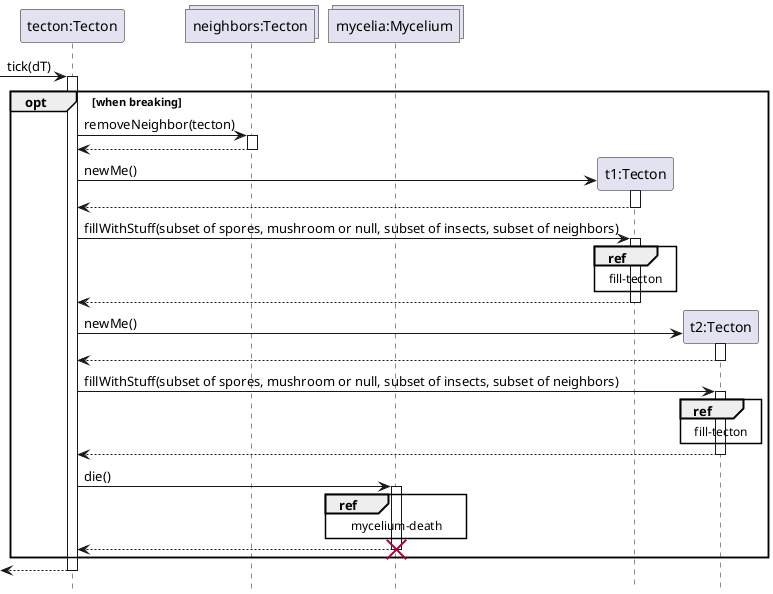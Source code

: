 @startuml Tecton/tecton-break-seq
hide footbox

participant "tecton:Tecton" as Dying
collections "neighbors:Tecton" as allNeighbors
collections "mycelia:Mycelium" as target

-> Dying : tick(dT)
activate Dying
opt when breaking

Dying -> allNeighbors : removeNeighbor(tecton)
activate allNeighbors
return

create "t1:Tecton" as New1
Dying -> New1 : newMe()
activate New1
return
Dying -> New1 : fillWithStuff(subset of spores, mushroom or null, subset of insects, subset of neighbors)
activate New1
ref over New1
    fill-tecton
end ref
return

create "t2:Tecton" as New2
Dying -> New2 : newMe()
activate New2
return

Dying -> New2 : fillWithStuff(subset of spores, mushroom or null, subset of insects, subset of neighbors)
activate New2
ref over New2
    fill-tecton
end ref
return

Dying -> target : die()
activate target

ref over target
    mycelium-death
end ref

return
destroy target

end
return

@enduml